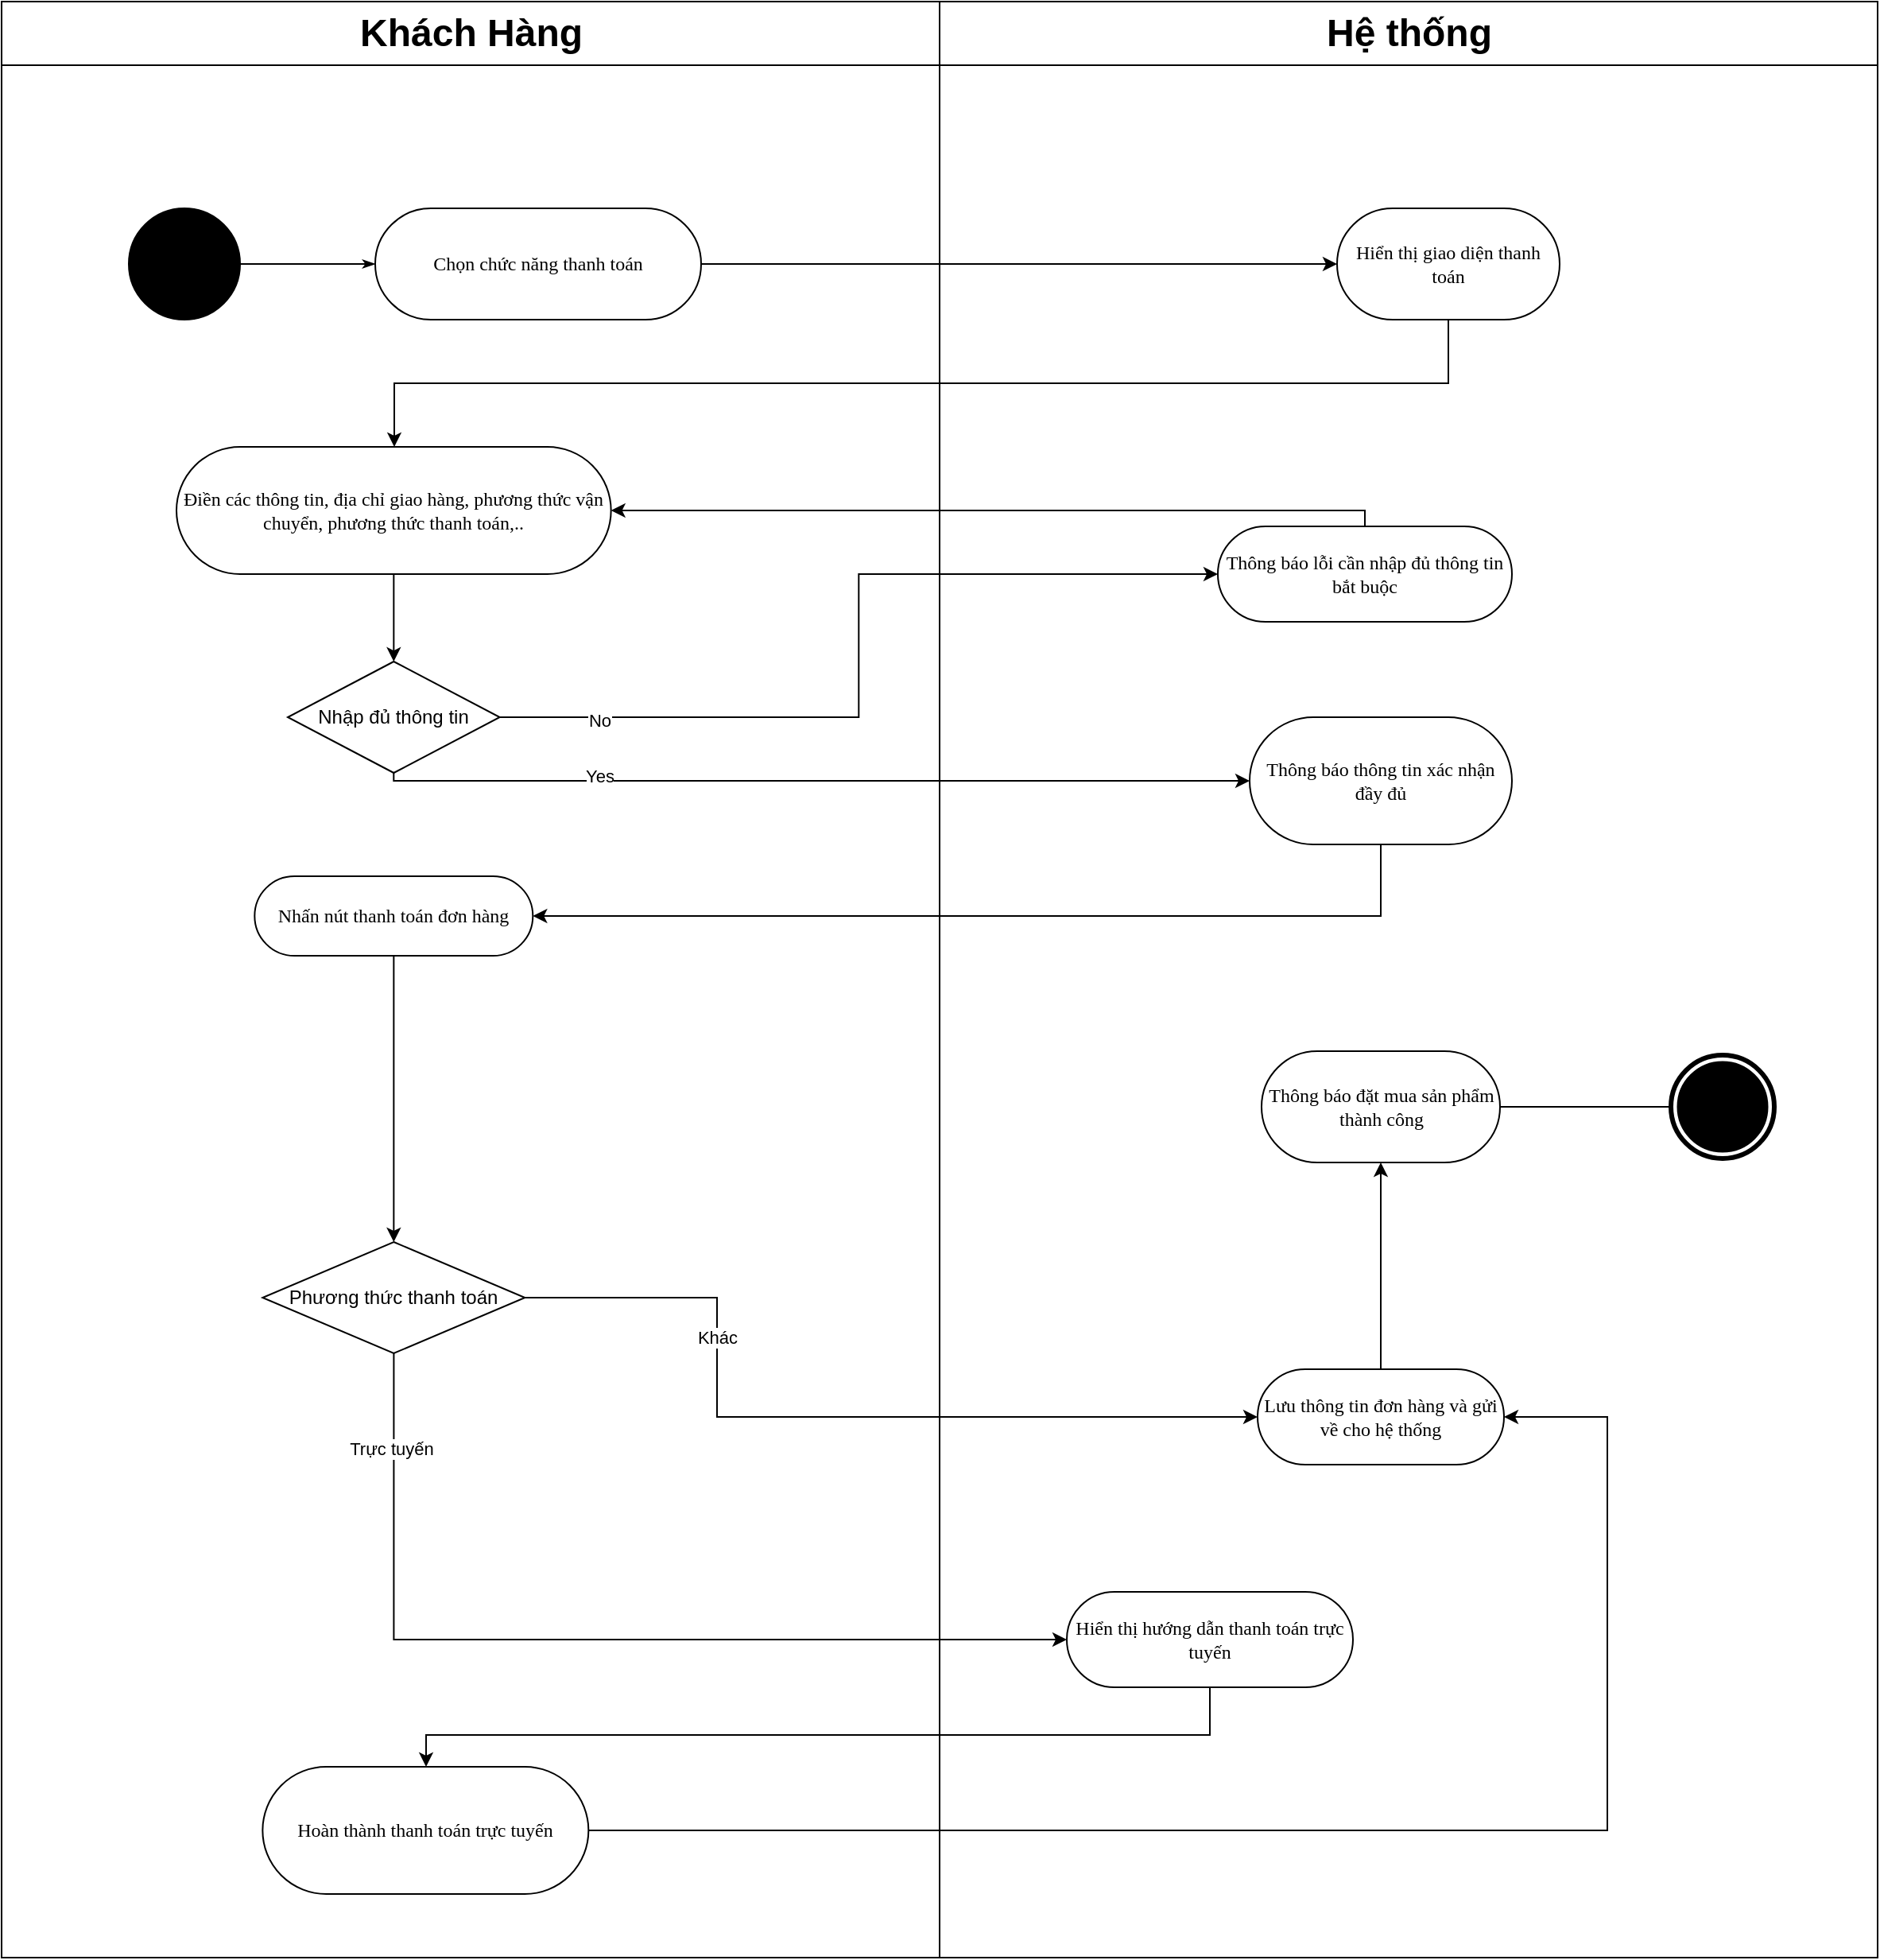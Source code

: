 <mxfile version="26.2.4">
  <diagram name="Page-1" id="0783ab3e-0a74-02c8-0abd-f7b4e66b4bec">
    <mxGraphModel dx="2890" dy="1119" grid="1" gridSize="10" guides="1" tooltips="1" connect="1" arrows="1" fold="1" page="1" pageScale="1" pageWidth="850" pageHeight="1100" background="none" math="0" shadow="0">
      <root>
        <mxCell id="0" />
        <mxCell id="1" parent="0" />
        <mxCell id="7YTmDrb1H7P5JwjWDrvE-56" value="&lt;font style=&quot;font-size: 24px;&quot;&gt;Hệ thống&lt;/font&gt;" style="swimlane;html=1;startSize=40;" vertex="1" parent="1">
          <mxGeometry x="50" y="80" width="590" height="1230" as="geometry" />
        </mxCell>
        <mxCell id="7YTmDrb1H7P5JwjWDrvE-35" value="&lt;font style=&quot;font-size: 24px;&quot;&gt;Khách Hàng&lt;/font&gt;" style="swimlane;html=1;startSize=40;" vertex="1" parent="1">
          <mxGeometry x="-540" y="80" width="590" height="1230" as="geometry" />
        </mxCell>
        <mxCell id="7YTmDrb1H7P5JwjWDrvE-59" value="Thông báo lỗi cần nhập đủ thông tin bắt buộc" style="rounded=1;whiteSpace=wrap;html=1;shadow=0;comic=0;labelBackgroundColor=none;strokeWidth=1;fontFamily=Verdana;fontSize=12;align=center;arcSize=50;" vertex="1" parent="7YTmDrb1H7P5JwjWDrvE-35">
          <mxGeometry x="765" y="330" width="185" height="60" as="geometry" />
        </mxCell>
        <mxCell id="7YTmDrb1H7P5JwjWDrvE-57" value="" style="shape=mxgraph.bpmn.shape;html=1;verticalLabelPosition=bottom;labelBackgroundColor=#ffffff;verticalAlign=top;perimeter=ellipsePerimeter;outline=end;symbol=terminate;rounded=0;shadow=0;comic=0;strokeWidth=1;fontFamily=Verdana;fontSize=12;align=center;" vertex="1" parent="7YTmDrb1H7P5JwjWDrvE-35">
          <mxGeometry x="1050" y="662.5" width="65" height="65" as="geometry" />
        </mxCell>
        <mxCell id="7YTmDrb1H7P5JwjWDrvE-89" style="edgeStyle=orthogonalEdgeStyle;rounded=0;orthogonalLoop=1;jettySize=auto;html=1;entryX=0;entryY=0.5;entryDx=0;entryDy=0;endArrow=none;startFill=0;" edge="1" parent="7YTmDrb1H7P5JwjWDrvE-35" source="7YTmDrb1H7P5JwjWDrvE-62" target="7YTmDrb1H7P5JwjWDrvE-57">
          <mxGeometry relative="1" as="geometry" />
        </mxCell>
        <mxCell id="7YTmDrb1H7P5JwjWDrvE-62" value="Thông báo đặt mua sản phẩm thành công" style="rounded=1;whiteSpace=wrap;html=1;shadow=0;comic=0;labelBackgroundColor=none;strokeWidth=1;fontFamily=Verdana;fontSize=12;align=center;arcSize=50;" vertex="1" parent="7YTmDrb1H7P5JwjWDrvE-35">
          <mxGeometry x="792.5" y="660" width="150" height="70" as="geometry" />
        </mxCell>
        <mxCell id="7YTmDrb1H7P5JwjWDrvE-88" style="edgeStyle=orthogonalEdgeStyle;rounded=0;orthogonalLoop=1;jettySize=auto;html=1;entryX=0.5;entryY=1;entryDx=0;entryDy=0;" edge="1" parent="7YTmDrb1H7P5JwjWDrvE-35" source="7YTmDrb1H7P5JwjWDrvE-64" target="7YTmDrb1H7P5JwjWDrvE-62">
          <mxGeometry relative="1" as="geometry" />
        </mxCell>
        <mxCell id="7YTmDrb1H7P5JwjWDrvE-64" value="Lưu thông tin đơn hàng và gửi về cho hệ thống" style="rounded=1;whiteSpace=wrap;html=1;shadow=0;comic=0;labelBackgroundColor=none;strokeWidth=1;fontFamily=Verdana;fontSize=12;align=center;arcSize=50;" vertex="1" parent="7YTmDrb1H7P5JwjWDrvE-35">
          <mxGeometry x="790" y="860" width="155" height="60" as="geometry" />
        </mxCell>
        <mxCell id="7YTmDrb1H7P5JwjWDrvE-60" value="Thông báo thông tin xác nhận đầy đủ" style="rounded=1;whiteSpace=wrap;html=1;shadow=0;comic=0;labelBackgroundColor=none;strokeWidth=1;fontFamily=Verdana;fontSize=12;align=center;arcSize=50;" vertex="1" parent="7YTmDrb1H7P5JwjWDrvE-35">
          <mxGeometry x="785" y="450" width="165" height="80" as="geometry" />
        </mxCell>
        <mxCell id="7YTmDrb1H7P5JwjWDrvE-58" value="Hiển thị giao diện thanh toán" style="rounded=1;whiteSpace=wrap;html=1;shadow=0;comic=0;labelBackgroundColor=none;strokeWidth=1;fontFamily=Verdana;fontSize=12;align=center;arcSize=50;" vertex="1" parent="7YTmDrb1H7P5JwjWDrvE-35">
          <mxGeometry x="840" y="130" width="140" height="70" as="geometry" />
        </mxCell>
        <mxCell id="7YTmDrb1H7P5JwjWDrvE-65" value="Hiển thị hướng dẫn thanh toán trực tuyến" style="rounded=1;whiteSpace=wrap;html=1;shadow=0;comic=0;labelBackgroundColor=none;strokeWidth=1;fontFamily=Verdana;fontSize=12;align=center;arcSize=50;" vertex="1" parent="7YTmDrb1H7P5JwjWDrvE-35">
          <mxGeometry x="670" y="1000" width="180" height="60" as="geometry" />
        </mxCell>
        <mxCell id="7YTmDrb1H7P5JwjWDrvE-38" style="edgeStyle=orthogonalEdgeStyle;rounded=0;html=1;labelBackgroundColor=none;startArrow=none;startFill=0;startSize=5;endArrow=classicThin;endFill=1;endSize=5;jettySize=auto;orthogonalLoop=1;strokeWidth=1;fontFamily=Verdana;fontSize=12" edge="1" parent="7YTmDrb1H7P5JwjWDrvE-35" source="7YTmDrb1H7P5JwjWDrvE-36" target="7YTmDrb1H7P5JwjWDrvE-37">
          <mxGeometry relative="1" as="geometry" />
        </mxCell>
        <mxCell id="7YTmDrb1H7P5JwjWDrvE-36" value="" style="ellipse;whiteSpace=wrap;html=1;rounded=0;shadow=0;comic=0;labelBackgroundColor=none;strokeWidth=1;fillColor=#000000;fontFamily=Verdana;fontSize=12;align=center;" vertex="1" parent="7YTmDrb1H7P5JwjWDrvE-35">
          <mxGeometry x="80" y="130" width="70" height="70" as="geometry" />
        </mxCell>
        <mxCell id="7YTmDrb1H7P5JwjWDrvE-37" value="Chọn chức năng thanh toán" style="rounded=1;whiteSpace=wrap;html=1;shadow=0;comic=0;labelBackgroundColor=none;strokeWidth=1;fontFamily=Verdana;fontSize=12;align=center;arcSize=50;" vertex="1" parent="7YTmDrb1H7P5JwjWDrvE-35">
          <mxGeometry x="235" y="130" width="205" height="70" as="geometry" />
        </mxCell>
        <mxCell id="7YTmDrb1H7P5JwjWDrvE-77" style="edgeStyle=orthogonalEdgeStyle;rounded=0;orthogonalLoop=1;jettySize=auto;html=1;" edge="1" parent="7YTmDrb1H7P5JwjWDrvE-35" source="7YTmDrb1H7P5JwjWDrvE-40" target="7YTmDrb1H7P5JwjWDrvE-44">
          <mxGeometry relative="1" as="geometry" />
        </mxCell>
        <mxCell id="7YTmDrb1H7P5JwjWDrvE-40" value="Điền các thông tin, địa chỉ giao hàng, phương thức vận chuyển, phương thức thanh toán,.." style="rounded=1;whiteSpace=wrap;html=1;shadow=0;comic=0;labelBackgroundColor=none;strokeWidth=1;fontFamily=Verdana;fontSize=12;align=center;arcSize=50;" vertex="1" parent="7YTmDrb1H7P5JwjWDrvE-35">
          <mxGeometry x="110" y="280" width="273.33" height="80" as="geometry" />
        </mxCell>
        <mxCell id="7YTmDrb1H7P5JwjWDrvE-81" style="edgeStyle=orthogonalEdgeStyle;rounded=0;orthogonalLoop=1;jettySize=auto;html=1;entryX=0.5;entryY=0;entryDx=0;entryDy=0;" edge="1" parent="7YTmDrb1H7P5JwjWDrvE-35" source="7YTmDrb1H7P5JwjWDrvE-42" target="7YTmDrb1H7P5JwjWDrvE-45">
          <mxGeometry relative="1" as="geometry" />
        </mxCell>
        <mxCell id="7YTmDrb1H7P5JwjWDrvE-42" value="Nhấn nút thanh toán đơn hàng" style="rounded=1;whiteSpace=wrap;html=1;shadow=0;comic=0;labelBackgroundColor=none;strokeWidth=1;fontFamily=Verdana;fontSize=12;align=center;arcSize=50;" vertex="1" parent="7YTmDrb1H7P5JwjWDrvE-35">
          <mxGeometry x="159.16" y="550" width="175" height="50" as="geometry" />
        </mxCell>
        <mxCell id="7YTmDrb1H7P5JwjWDrvE-43" value="Hoàn thành thanh toán trực tuyến" style="rounded=1;whiteSpace=wrap;html=1;shadow=0;comic=0;labelBackgroundColor=none;strokeWidth=1;fontFamily=Verdana;fontSize=12;align=center;arcSize=50;" vertex="1" parent="7YTmDrb1H7P5JwjWDrvE-35">
          <mxGeometry x="164.17" y="1110" width="205" height="80" as="geometry" />
        </mxCell>
        <mxCell id="7YTmDrb1H7P5JwjWDrvE-44" value="Nhập đủ thông tin" style="rhombus;whiteSpace=wrap;html=1;" vertex="1" parent="7YTmDrb1H7P5JwjWDrvE-35">
          <mxGeometry x="180" y="415" width="133.34" height="70" as="geometry" />
        </mxCell>
        <mxCell id="7YTmDrb1H7P5JwjWDrvE-45" value="Phương thức thanh toán" style="rhombus;whiteSpace=wrap;html=1;" vertex="1" parent="7YTmDrb1H7P5JwjWDrvE-35">
          <mxGeometry x="164.17" y="780" width="165" height="70" as="geometry" />
        </mxCell>
        <mxCell id="7YTmDrb1H7P5JwjWDrvE-73" style="edgeStyle=orthogonalEdgeStyle;rounded=0;orthogonalLoop=1;jettySize=auto;html=1;entryX=0;entryY=0.5;entryDx=0;entryDy=0;" edge="1" parent="7YTmDrb1H7P5JwjWDrvE-35" source="7YTmDrb1H7P5JwjWDrvE-37" target="7YTmDrb1H7P5JwjWDrvE-58">
          <mxGeometry relative="1" as="geometry" />
        </mxCell>
        <mxCell id="7YTmDrb1H7P5JwjWDrvE-75" style="edgeStyle=orthogonalEdgeStyle;rounded=0;orthogonalLoop=1;jettySize=auto;html=1;" edge="1" parent="7YTmDrb1H7P5JwjWDrvE-35" source="7YTmDrb1H7P5JwjWDrvE-58" target="7YTmDrb1H7P5JwjWDrvE-40">
          <mxGeometry relative="1" as="geometry">
            <Array as="points">
              <mxPoint x="910" y="240" />
              <mxPoint x="247" y="240" />
            </Array>
          </mxGeometry>
        </mxCell>
        <mxCell id="7YTmDrb1H7P5JwjWDrvE-76" style="edgeStyle=orthogonalEdgeStyle;rounded=0;orthogonalLoop=1;jettySize=auto;html=1;entryX=1;entryY=0.5;entryDx=0;entryDy=0;" edge="1" parent="7YTmDrb1H7P5JwjWDrvE-35" source="7YTmDrb1H7P5JwjWDrvE-59" target="7YTmDrb1H7P5JwjWDrvE-40">
          <mxGeometry relative="1" as="geometry">
            <Array as="points">
              <mxPoint x="858" y="320" />
            </Array>
          </mxGeometry>
        </mxCell>
        <mxCell id="7YTmDrb1H7P5JwjWDrvE-78" style="edgeStyle=orthogonalEdgeStyle;rounded=0;orthogonalLoop=1;jettySize=auto;html=1;entryX=0;entryY=0.5;entryDx=0;entryDy=0;" edge="1" parent="7YTmDrb1H7P5JwjWDrvE-35" source="7YTmDrb1H7P5JwjWDrvE-44" target="7YTmDrb1H7P5JwjWDrvE-59">
          <mxGeometry relative="1" as="geometry" />
        </mxCell>
        <mxCell id="7YTmDrb1H7P5JwjWDrvE-94" value="No" style="edgeLabel;html=1;align=center;verticalAlign=middle;resizable=0;points=[];" vertex="1" connectable="0" parent="7YTmDrb1H7P5JwjWDrvE-78">
          <mxGeometry x="-0.77" y="-2" relative="1" as="geometry">
            <mxPoint as="offset" />
          </mxGeometry>
        </mxCell>
        <mxCell id="7YTmDrb1H7P5JwjWDrvE-79" style="edgeStyle=orthogonalEdgeStyle;rounded=0;orthogonalLoop=1;jettySize=auto;html=1;entryX=0;entryY=0.5;entryDx=0;entryDy=0;" edge="1" parent="7YTmDrb1H7P5JwjWDrvE-35" source="7YTmDrb1H7P5JwjWDrvE-44" target="7YTmDrb1H7P5JwjWDrvE-60">
          <mxGeometry relative="1" as="geometry">
            <Array as="points">
              <mxPoint x="247" y="490" />
            </Array>
          </mxGeometry>
        </mxCell>
        <mxCell id="7YTmDrb1H7P5JwjWDrvE-92" value="Yes" style="edgeLabel;html=1;align=center;verticalAlign=middle;resizable=0;points=[];" vertex="1" connectable="0" parent="7YTmDrb1H7P5JwjWDrvE-79">
          <mxGeometry x="-0.507" y="3" relative="1" as="geometry">
            <mxPoint as="offset" />
          </mxGeometry>
        </mxCell>
        <mxCell id="7YTmDrb1H7P5JwjWDrvE-80" style="edgeStyle=orthogonalEdgeStyle;rounded=0;orthogonalLoop=1;jettySize=auto;html=1;entryX=1;entryY=0.5;entryDx=0;entryDy=0;" edge="1" parent="7YTmDrb1H7P5JwjWDrvE-35" source="7YTmDrb1H7P5JwjWDrvE-60" target="7YTmDrb1H7P5JwjWDrvE-42">
          <mxGeometry relative="1" as="geometry">
            <Array as="points">
              <mxPoint x="868" y="575" />
            </Array>
          </mxGeometry>
        </mxCell>
        <mxCell id="7YTmDrb1H7P5JwjWDrvE-83" style="edgeStyle=orthogonalEdgeStyle;rounded=0;orthogonalLoop=1;jettySize=auto;html=1;entryX=0;entryY=0.5;entryDx=0;entryDy=0;" edge="1" parent="7YTmDrb1H7P5JwjWDrvE-35" source="7YTmDrb1H7P5JwjWDrvE-45" target="7YTmDrb1H7P5JwjWDrvE-64">
          <mxGeometry relative="1" as="geometry">
            <Array as="points">
              <mxPoint x="450" y="815" />
              <mxPoint x="450" y="890" />
            </Array>
          </mxGeometry>
        </mxCell>
        <mxCell id="7YTmDrb1H7P5JwjWDrvE-90" value="Khác" style="edgeLabel;html=1;align=center;verticalAlign=middle;resizable=0;points=[];" vertex="1" connectable="0" parent="7YTmDrb1H7P5JwjWDrvE-83">
          <mxGeometry x="-0.457" relative="1" as="geometry">
            <mxPoint as="offset" />
          </mxGeometry>
        </mxCell>
        <mxCell id="7YTmDrb1H7P5JwjWDrvE-84" style="edgeStyle=orthogonalEdgeStyle;rounded=0;orthogonalLoop=1;jettySize=auto;html=1;entryX=0;entryY=0.5;entryDx=0;entryDy=0;" edge="1" parent="7YTmDrb1H7P5JwjWDrvE-35" source="7YTmDrb1H7P5JwjWDrvE-45" target="7YTmDrb1H7P5JwjWDrvE-65">
          <mxGeometry relative="1" as="geometry">
            <Array as="points">
              <mxPoint x="247" y="1030" />
            </Array>
          </mxGeometry>
        </mxCell>
        <mxCell id="7YTmDrb1H7P5JwjWDrvE-91" value="Trực tuyến" style="edgeLabel;html=1;align=center;verticalAlign=middle;resizable=0;points=[];" vertex="1" connectable="0" parent="7YTmDrb1H7P5JwjWDrvE-84">
          <mxGeometry x="-0.802" y="-2" relative="1" as="geometry">
            <mxPoint as="offset" />
          </mxGeometry>
        </mxCell>
        <mxCell id="7YTmDrb1H7P5JwjWDrvE-85" style="edgeStyle=orthogonalEdgeStyle;rounded=0;orthogonalLoop=1;jettySize=auto;html=1;" edge="1" parent="7YTmDrb1H7P5JwjWDrvE-35" source="7YTmDrb1H7P5JwjWDrvE-65" target="7YTmDrb1H7P5JwjWDrvE-43">
          <mxGeometry relative="1" as="geometry">
            <Array as="points">
              <mxPoint x="760" y="1090" />
              <mxPoint x="267" y="1090" />
            </Array>
          </mxGeometry>
        </mxCell>
        <mxCell id="7YTmDrb1H7P5JwjWDrvE-86" style="edgeStyle=orthogonalEdgeStyle;rounded=0;orthogonalLoop=1;jettySize=auto;html=1;entryX=1;entryY=0.5;entryDx=0;entryDy=0;" edge="1" parent="7YTmDrb1H7P5JwjWDrvE-35" source="7YTmDrb1H7P5JwjWDrvE-43" target="7YTmDrb1H7P5JwjWDrvE-64">
          <mxGeometry relative="1" as="geometry">
            <Array as="points">
              <mxPoint x="1010" y="1150" />
              <mxPoint x="1010" y="890" />
            </Array>
          </mxGeometry>
        </mxCell>
      </root>
    </mxGraphModel>
  </diagram>
</mxfile>
